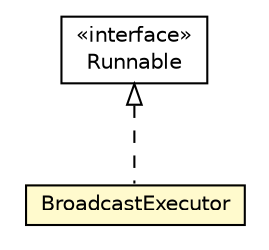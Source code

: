 #!/usr/local/bin/dot
#
# Class diagram 
# Generated by UMLGraph version R5_6-24-gf6e263 (http://www.umlgraph.org/)
#

digraph G {
	edge [fontname="Helvetica",fontsize=10,labelfontname="Helvetica",labelfontsize=10];
	node [fontname="Helvetica",fontsize=10,shape=plaintext];
	nodesep=0.25;
	ranksep=0.5;
	// org.universAAL.middleware.modules.communication.BroadcastExecutor
	c2498860 [label=<<table title="org.universAAL.middleware.modules.communication.BroadcastExecutor" border="0" cellborder="1" cellspacing="0" cellpadding="2" port="p" bgcolor="lemonChiffon" href="./BroadcastExecutor.html">
		<tr><td><table border="0" cellspacing="0" cellpadding="1">
<tr><td align="center" balign="center"> BroadcastExecutor </td></tr>
		</table></td></tr>
		</table>>, URL="./BroadcastExecutor.html", fontname="Helvetica", fontcolor="black", fontsize=10.0];
	//org.universAAL.middleware.modules.communication.BroadcastExecutor implements java.lang.Runnable
	c2500477:p -> c2498860:p [dir=back,arrowtail=empty,style=dashed];
	// java.lang.Runnable
	c2500477 [label=<<table title="java.lang.Runnable" border="0" cellborder="1" cellspacing="0" cellpadding="2" port="p" href="http://java.sun.com/j2se/1.4.2/docs/api/java/lang/Runnable.html">
		<tr><td><table border="0" cellspacing="0" cellpadding="1">
<tr><td align="center" balign="center"> &#171;interface&#187; </td></tr>
<tr><td align="center" balign="center"> Runnable </td></tr>
		</table></td></tr>
		</table>>, URL="http://java.sun.com/j2se/1.4.2/docs/api/java/lang/Runnable.html", fontname="Helvetica", fontcolor="black", fontsize=10.0];
}

